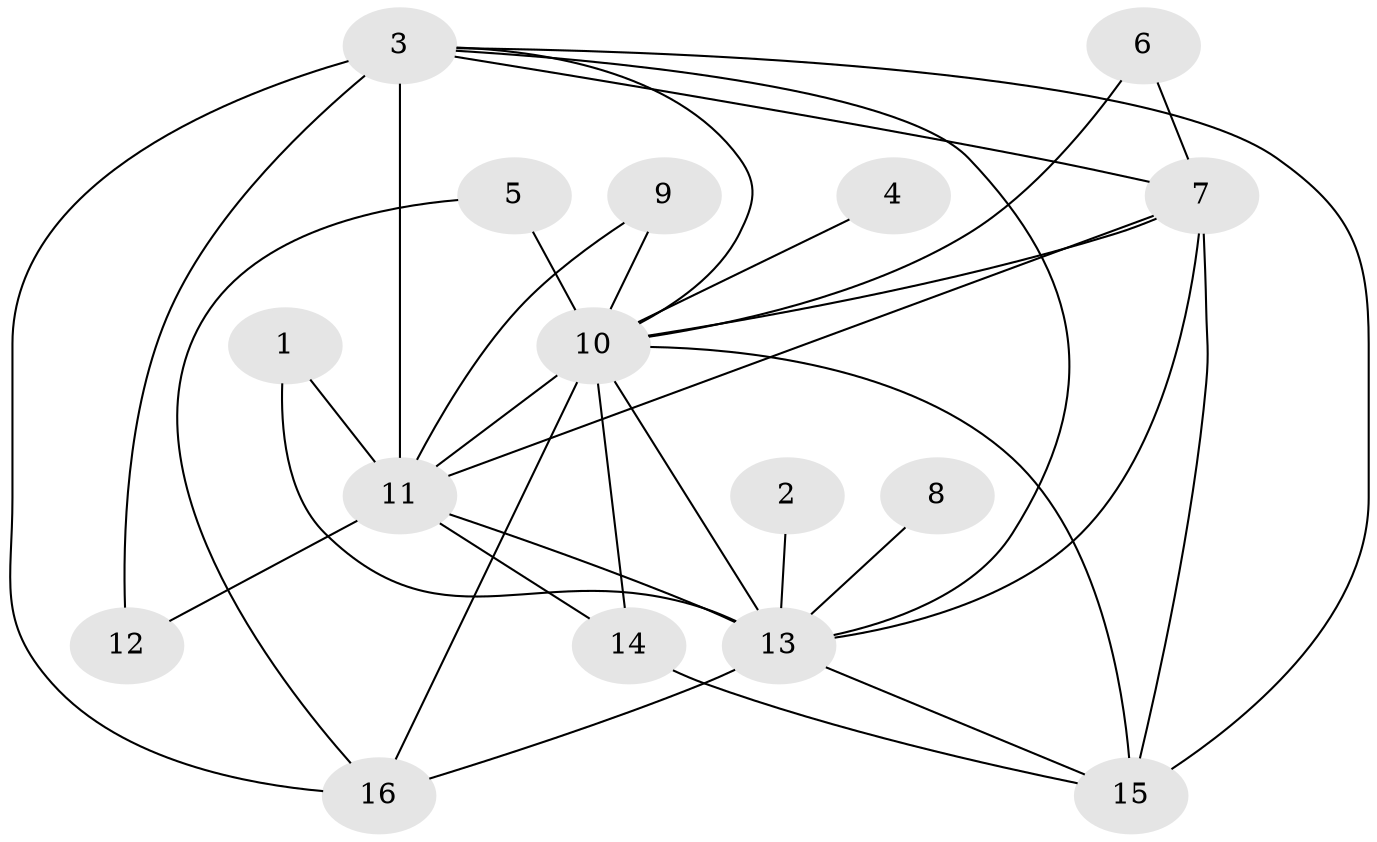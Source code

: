 // original degree distribution, {18: 0.0392156862745098, 14: 0.0392156862745098, 21: 0.0196078431372549, 11: 0.0196078431372549, 13: 0.0196078431372549, 17: 0.0196078431372549, 20: 0.0196078431372549, 10: 0.0196078431372549, 4: 0.0392156862745098, 2: 0.5686274509803921, 3: 0.17647058823529413, 5: 0.0196078431372549}
// Generated by graph-tools (version 1.1) at 2025/36/03/04/25 23:36:33]
// undirected, 16 vertices, 33 edges
graph export_dot {
  node [color=gray90,style=filled];
  1;
  2;
  3;
  4;
  5;
  6;
  7;
  8;
  9;
  10;
  11;
  12;
  13;
  14;
  15;
  16;
  1 -- 11 [weight=1.0];
  1 -- 13 [weight=1.0];
  2 -- 13 [weight=1.0];
  3 -- 7 [weight=1.0];
  3 -- 10 [weight=4.0];
  3 -- 11 [weight=7.0];
  3 -- 12 [weight=1.0];
  3 -- 13 [weight=2.0];
  3 -- 15 [weight=1.0];
  3 -- 16 [weight=2.0];
  4 -- 10 [weight=1.0];
  5 -- 10 [weight=2.0];
  5 -- 16 [weight=1.0];
  6 -- 7 [weight=1.0];
  6 -- 10 [weight=1.0];
  7 -- 10 [weight=4.0];
  7 -- 11 [weight=7.0];
  7 -- 13 [weight=2.0];
  7 -- 15 [weight=1.0];
  8 -- 13 [weight=1.0];
  9 -- 10 [weight=2.0];
  9 -- 11 [weight=1.0];
  10 -- 11 [weight=16.0];
  10 -- 13 [weight=3.0];
  10 -- 14 [weight=1.0];
  10 -- 15 [weight=2.0];
  10 -- 16 [weight=2.0];
  11 -- 12 [weight=1.0];
  11 -- 13 [weight=6.0];
  11 -- 14 [weight=1.0];
  13 -- 15 [weight=1.0];
  13 -- 16 [weight=1.0];
  14 -- 15 [weight=1.0];
}
